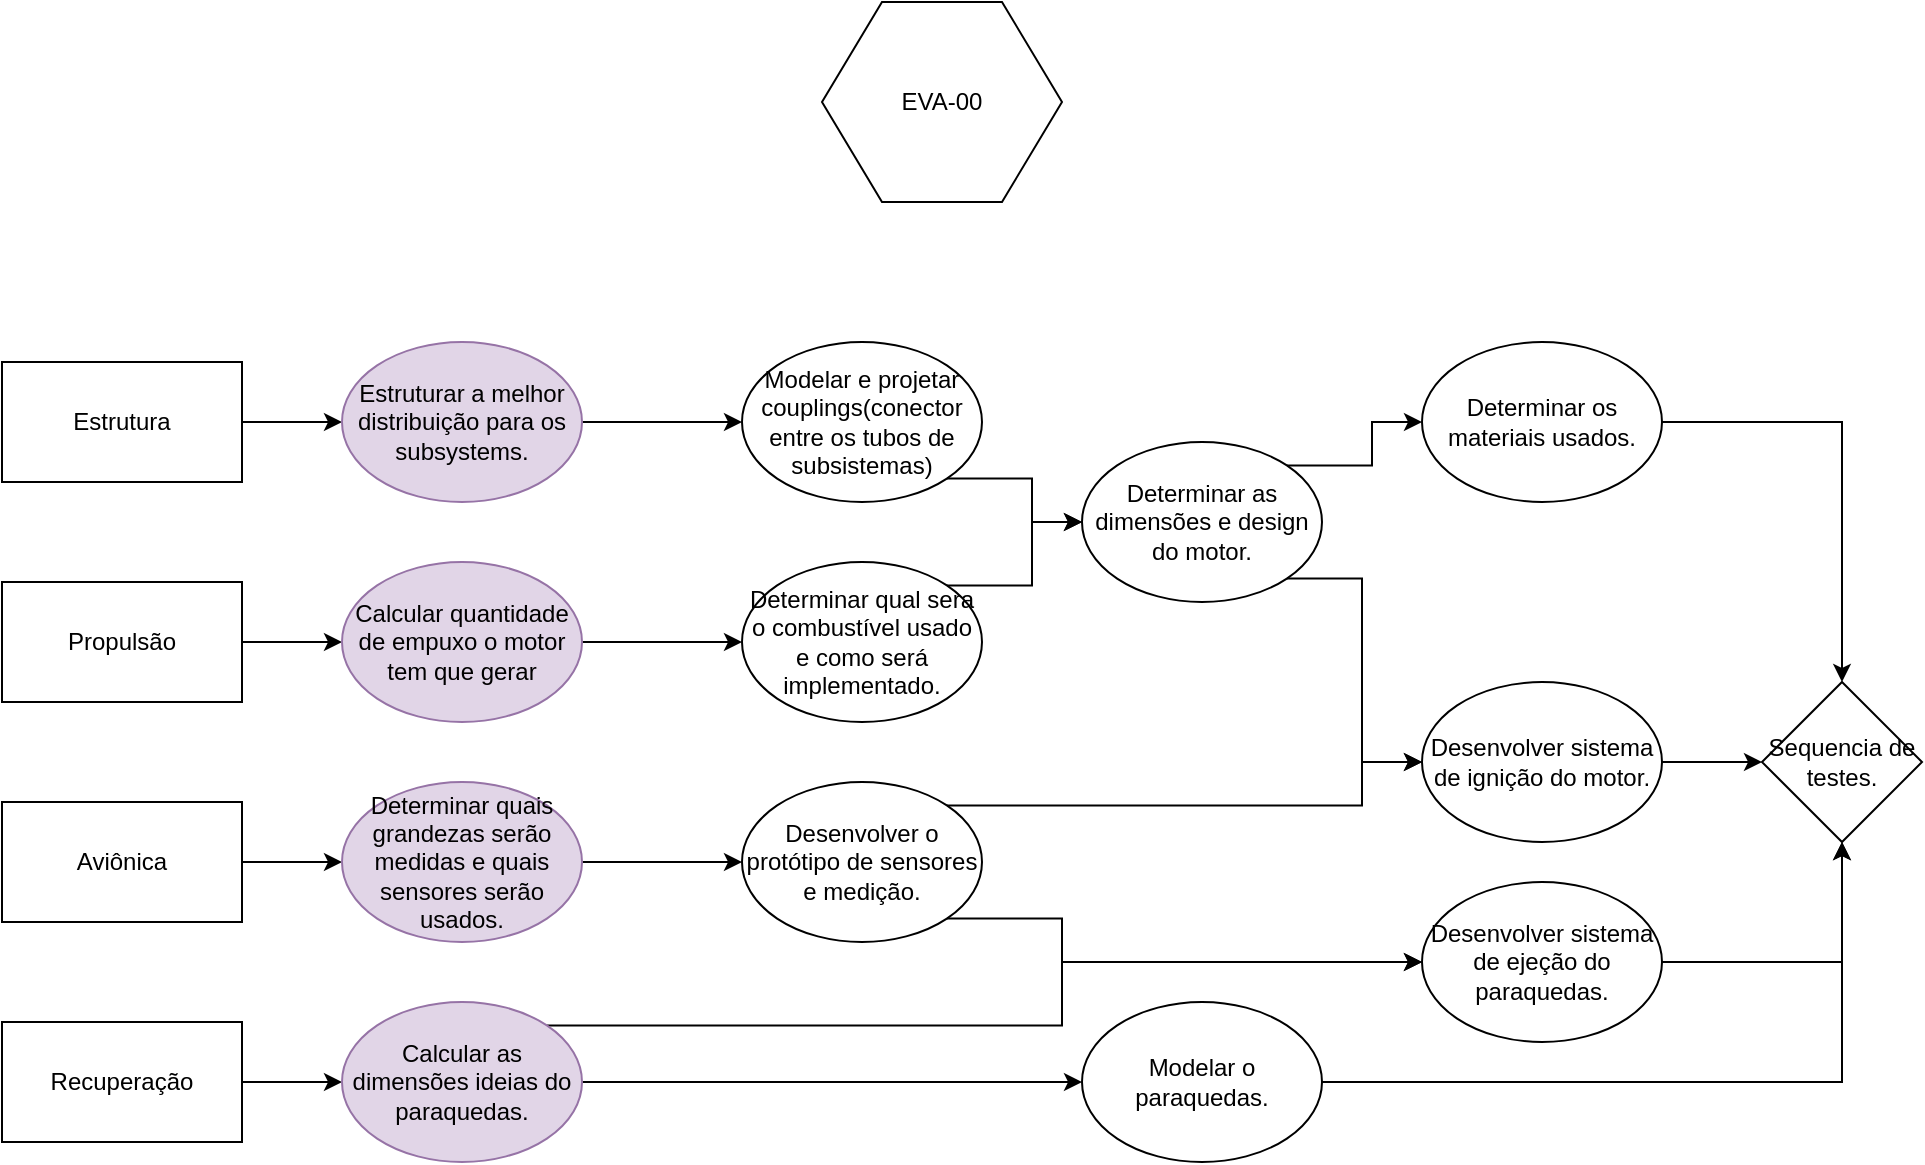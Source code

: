 <mxfile version="13.6.3" type="github">
  <diagram id="41guQlqh2v2WvfY6evQr" name="Page-1">
    <mxGraphModel dx="827" dy="483" grid="1" gridSize="10" guides="1" tooltips="1" connect="1" arrows="1" fold="1" page="1" pageScale="1" pageWidth="850" pageHeight="1100" math="0" shadow="0">
      <root>
        <mxCell id="0" />
        <mxCell id="1" parent="0" />
        <mxCell id="YylkgkOglykvxc9Hslgz-1" value="EVA-00" style="shape=hexagon;perimeter=hexagonPerimeter2;whiteSpace=wrap;html=1;fixedSize=1;size=30;" parent="1" vertex="1">
          <mxGeometry x="440" y="80" width="120" height="100" as="geometry" />
        </mxCell>
        <mxCell id="YylkgkOglykvxc9Hslgz-14" style="edgeStyle=orthogonalEdgeStyle;rounded=0;orthogonalLoop=1;jettySize=auto;html=1;exitX=1;exitY=0.5;exitDx=0;exitDy=0;entryX=0;entryY=0.5;entryDx=0;entryDy=0;" parent="1" source="YylkgkOglykvxc9Hslgz-2" target="YylkgkOglykvxc9Hslgz-13" edge="1">
          <mxGeometry relative="1" as="geometry" />
        </mxCell>
        <mxCell id="YylkgkOglykvxc9Hslgz-2" value="Propulsão" style="rounded=0;whiteSpace=wrap;html=1;" parent="1" vertex="1">
          <mxGeometry x="30" y="370" width="120" height="60" as="geometry" />
        </mxCell>
        <mxCell id="YylkgkOglykvxc9Hslgz-20" style="edgeStyle=orthogonalEdgeStyle;rounded=0;orthogonalLoop=1;jettySize=auto;html=1;exitX=1;exitY=0.5;exitDx=0;exitDy=0;entryX=0;entryY=0.5;entryDx=0;entryDy=0;" parent="1" source="YylkgkOglykvxc9Hslgz-3" target="YylkgkOglykvxc9Hslgz-19" edge="1">
          <mxGeometry relative="1" as="geometry" />
        </mxCell>
        <mxCell id="YylkgkOglykvxc9Hslgz-3" value="Estrutura" style="rounded=0;whiteSpace=wrap;html=1;" parent="1" vertex="1">
          <mxGeometry x="30" y="260" width="120" height="60" as="geometry" />
        </mxCell>
        <mxCell id="YylkgkOglykvxc9Hslgz-10" style="edgeStyle=orthogonalEdgeStyle;rounded=0;orthogonalLoop=1;jettySize=auto;html=1;entryX=0;entryY=0.5;entryDx=0;entryDy=0;" parent="1" source="YylkgkOglykvxc9Hslgz-4" target="YylkgkOglykvxc9Hslgz-7" edge="1">
          <mxGeometry relative="1" as="geometry" />
        </mxCell>
        <mxCell id="YylkgkOglykvxc9Hslgz-4" value="Aviônica" style="rounded=0;whiteSpace=wrap;html=1;" parent="1" vertex="1">
          <mxGeometry x="30" y="480" width="120" height="60" as="geometry" />
        </mxCell>
        <mxCell id="YylkgkOglykvxc9Hslgz-9" style="edgeStyle=orthogonalEdgeStyle;rounded=0;orthogonalLoop=1;jettySize=auto;html=1;exitX=1;exitY=0.5;exitDx=0;exitDy=0;entryX=0;entryY=0.5;entryDx=0;entryDy=0;" parent="1" source="YylkgkOglykvxc9Hslgz-5" target="YylkgkOglykvxc9Hslgz-6" edge="1">
          <mxGeometry relative="1" as="geometry" />
        </mxCell>
        <mxCell id="YylkgkOglykvxc9Hslgz-5" value="Recuperação" style="rounded=0;whiteSpace=wrap;html=1;" parent="1" vertex="1">
          <mxGeometry x="30" y="590" width="120" height="60" as="geometry" />
        </mxCell>
        <mxCell id="YylkgkOglykvxc9Hslgz-33" style="edgeStyle=orthogonalEdgeStyle;rounded=0;orthogonalLoop=1;jettySize=auto;html=1;exitX=1;exitY=0.5;exitDx=0;exitDy=0;entryX=0;entryY=0.5;entryDx=0;entryDy=0;" parent="1" source="YylkgkOglykvxc9Hslgz-6" target="YylkgkOglykvxc9Hslgz-32" edge="1">
          <mxGeometry relative="1" as="geometry" />
        </mxCell>
        <mxCell id="YylkgkOglykvxc9Hslgz-36" style="edgeStyle=orthogonalEdgeStyle;rounded=0;orthogonalLoop=1;jettySize=auto;html=1;exitX=1;exitY=0;exitDx=0;exitDy=0;entryX=0;entryY=0.5;entryDx=0;entryDy=0;" parent="1" source="YylkgkOglykvxc9Hslgz-6" target="YylkgkOglykvxc9Hslgz-8" edge="1">
          <mxGeometry relative="1" as="geometry">
            <Array as="points">
              <mxPoint x="560" y="592" />
              <mxPoint x="560" y="560" />
            </Array>
          </mxGeometry>
        </mxCell>
        <mxCell id="YylkgkOglykvxc9Hslgz-6" value="Calcular as dimensões ideias do paraquedas." style="ellipse;whiteSpace=wrap;html=1;fillColor=#e1d5e7;strokeColor=#9673a6;" parent="1" vertex="1">
          <mxGeometry x="200" y="580" width="120" height="80" as="geometry" />
        </mxCell>
        <mxCell id="rFm5PoCtBt1_bLLXT2XU-6" style="edgeStyle=orthogonalEdgeStyle;rounded=0;orthogonalLoop=1;jettySize=auto;html=1;exitX=1;exitY=0.5;exitDx=0;exitDy=0;entryX=0;entryY=0.5;entryDx=0;entryDy=0;" parent="1" source="YylkgkOglykvxc9Hslgz-7" target="rFm5PoCtBt1_bLLXT2XU-5" edge="1">
          <mxGeometry relative="1" as="geometry" />
        </mxCell>
        <mxCell id="YylkgkOglykvxc9Hslgz-7" value="Determinar quais grandezas serão medidas e quais sensores serão usados." style="ellipse;whiteSpace=wrap;html=1;fillColor=#e1d5e7;strokeColor=#9673a6;" parent="1" vertex="1">
          <mxGeometry x="200" y="470" width="120" height="80" as="geometry" />
        </mxCell>
        <mxCell id="YylkgkOglykvxc9Hslgz-30" style="edgeStyle=orthogonalEdgeStyle;rounded=0;orthogonalLoop=1;jettySize=auto;html=1;exitX=1;exitY=0.5;exitDx=0;exitDy=0;entryX=0.5;entryY=1;entryDx=0;entryDy=0;" parent="1" source="YylkgkOglykvxc9Hslgz-8" target="YylkgkOglykvxc9Hslgz-28" edge="1">
          <mxGeometry relative="1" as="geometry" />
        </mxCell>
        <mxCell id="YylkgkOglykvxc9Hslgz-8" value="Desenvolver sistema de ejeção do paraquedas." style="ellipse;whiteSpace=wrap;html=1;" parent="1" vertex="1">
          <mxGeometry x="740" y="520" width="120" height="80" as="geometry" />
        </mxCell>
        <mxCell id="YylkgkOglykvxc9Hslgz-16" style="edgeStyle=orthogonalEdgeStyle;rounded=0;orthogonalLoop=1;jettySize=auto;html=1;exitX=1;exitY=0.5;exitDx=0;exitDy=0;entryX=0;entryY=0.5;entryDx=0;entryDy=0;" parent="1" source="YylkgkOglykvxc9Hslgz-13" target="YylkgkOglykvxc9Hslgz-15" edge="1">
          <mxGeometry relative="1" as="geometry" />
        </mxCell>
        <mxCell id="YylkgkOglykvxc9Hslgz-13" value="Calcular quantidade de empuxo o motor tem que gerar" style="ellipse;whiteSpace=wrap;html=1;fillColor=#e1d5e7;strokeColor=#9673a6;" parent="1" vertex="1">
          <mxGeometry x="200" y="360" width="120" height="80" as="geometry" />
        </mxCell>
        <mxCell id="_NI3FDFZaoQsNDOGaaSM-3" style="edgeStyle=orthogonalEdgeStyle;rounded=0;orthogonalLoop=1;jettySize=auto;html=1;exitX=1;exitY=0;exitDx=0;exitDy=0;" parent="1" source="YylkgkOglykvxc9Hslgz-15" target="YylkgkOglykvxc9Hslgz-17" edge="1">
          <mxGeometry relative="1" as="geometry" />
        </mxCell>
        <mxCell id="YylkgkOglykvxc9Hslgz-15" value="Determinar qual sera o combustível usado e como será implementado." style="ellipse;whiteSpace=wrap;html=1;" parent="1" vertex="1">
          <mxGeometry x="400" y="360" width="120" height="80" as="geometry" />
        </mxCell>
        <mxCell id="rFm5PoCtBt1_bLLXT2XU-11" style="edgeStyle=orthogonalEdgeStyle;rounded=0;orthogonalLoop=1;jettySize=auto;html=1;exitX=1;exitY=1;exitDx=0;exitDy=0;" parent="1" source="YylkgkOglykvxc9Hslgz-17" target="YylkgkOglykvxc9Hslgz-24" edge="1">
          <mxGeometry relative="1" as="geometry">
            <Array as="points">
              <mxPoint x="710" y="368" />
              <mxPoint x="710" y="460" />
            </Array>
          </mxGeometry>
        </mxCell>
        <mxCell id="_NI3FDFZaoQsNDOGaaSM-5" style="edgeStyle=orthogonalEdgeStyle;rounded=0;orthogonalLoop=1;jettySize=auto;html=1;exitX=1;exitY=0;exitDx=0;exitDy=0;" parent="1" source="YylkgkOglykvxc9Hslgz-17" target="rFm5PoCtBt1_bLLXT2XU-2" edge="1">
          <mxGeometry relative="1" as="geometry" />
        </mxCell>
        <mxCell id="YylkgkOglykvxc9Hslgz-17" value="Determinar as dimensões e design do motor." style="ellipse;whiteSpace=wrap;html=1;" parent="1" vertex="1">
          <mxGeometry x="570" y="300" width="120" height="80" as="geometry" />
        </mxCell>
        <mxCell id="YylkgkOglykvxc9Hslgz-22" style="edgeStyle=orthogonalEdgeStyle;rounded=0;orthogonalLoop=1;jettySize=auto;html=1;exitX=1;exitY=0.5;exitDx=0;exitDy=0;entryX=0;entryY=0.5;entryDx=0;entryDy=0;" parent="1" source="YylkgkOglykvxc9Hslgz-19" target="YylkgkOglykvxc9Hslgz-21" edge="1">
          <mxGeometry relative="1" as="geometry" />
        </mxCell>
        <mxCell id="YylkgkOglykvxc9Hslgz-19" value="Estruturar a melhor distribuição para os subsystems." style="ellipse;whiteSpace=wrap;html=1;fillColor=#e1d5e7;strokeColor=#9673a6;" parent="1" vertex="1">
          <mxGeometry x="200" y="250" width="120" height="80" as="geometry" />
        </mxCell>
        <mxCell id="_NI3FDFZaoQsNDOGaaSM-4" style="edgeStyle=orthogonalEdgeStyle;rounded=0;orthogonalLoop=1;jettySize=auto;html=1;exitX=1;exitY=1;exitDx=0;exitDy=0;" parent="1" source="YylkgkOglykvxc9Hslgz-21" target="YylkgkOglykvxc9Hslgz-17" edge="1">
          <mxGeometry relative="1" as="geometry" />
        </mxCell>
        <mxCell id="YylkgkOglykvxc9Hslgz-21" value="Modelar e projetar couplings(conector entre os tubos de subsistemas)" style="ellipse;whiteSpace=wrap;html=1;" parent="1" vertex="1">
          <mxGeometry x="400" y="250" width="120" height="80" as="geometry" />
        </mxCell>
        <mxCell id="YylkgkOglykvxc9Hslgz-31" style="edgeStyle=orthogonalEdgeStyle;rounded=0;orthogonalLoop=1;jettySize=auto;html=1;exitX=1;exitY=0.5;exitDx=0;exitDy=0;entryX=0;entryY=0.5;entryDx=0;entryDy=0;" parent="1" source="YylkgkOglykvxc9Hslgz-24" target="YylkgkOglykvxc9Hslgz-28" edge="1">
          <mxGeometry relative="1" as="geometry" />
        </mxCell>
        <mxCell id="YylkgkOglykvxc9Hslgz-24" value="Desenvolver sistema de ignição do motor." style="ellipse;whiteSpace=wrap;html=1;" parent="1" vertex="1">
          <mxGeometry x="740" y="420" width="120" height="80" as="geometry" />
        </mxCell>
        <mxCell id="YylkgkOglykvxc9Hslgz-28" value="Sequencia de testes." style="rhombus;whiteSpace=wrap;html=1;" parent="1" vertex="1">
          <mxGeometry x="910" y="420" width="80" height="80" as="geometry" />
        </mxCell>
        <mxCell id="YylkgkOglykvxc9Hslgz-34" style="edgeStyle=orthogonalEdgeStyle;rounded=0;orthogonalLoop=1;jettySize=auto;html=1;exitX=1;exitY=0.5;exitDx=0;exitDy=0;entryX=0.5;entryY=1;entryDx=0;entryDy=0;" parent="1" source="YylkgkOglykvxc9Hslgz-32" target="YylkgkOglykvxc9Hslgz-28" edge="1">
          <mxGeometry relative="1" as="geometry" />
        </mxCell>
        <mxCell id="YylkgkOglykvxc9Hslgz-32" value="Modelar o paraquedas." style="ellipse;whiteSpace=wrap;html=1;" parent="1" vertex="1">
          <mxGeometry x="570" y="580" width="120" height="80" as="geometry" />
        </mxCell>
        <mxCell id="rFm5PoCtBt1_bLLXT2XU-4" style="edgeStyle=orthogonalEdgeStyle;rounded=0;orthogonalLoop=1;jettySize=auto;html=1;exitX=1;exitY=0.5;exitDx=0;exitDy=0;entryX=0.5;entryY=0;entryDx=0;entryDy=0;" parent="1" source="rFm5PoCtBt1_bLLXT2XU-2" target="YylkgkOglykvxc9Hslgz-28" edge="1">
          <mxGeometry relative="1" as="geometry" />
        </mxCell>
        <mxCell id="rFm5PoCtBt1_bLLXT2XU-2" value="Determinar os materiais usados." style="ellipse;whiteSpace=wrap;html=1;" parent="1" vertex="1">
          <mxGeometry x="740" y="250" width="120" height="80" as="geometry" />
        </mxCell>
        <mxCell id="rFm5PoCtBt1_bLLXT2XU-9" style="edgeStyle=orthogonalEdgeStyle;rounded=0;orthogonalLoop=1;jettySize=auto;html=1;exitX=1;exitY=0;exitDx=0;exitDy=0;" parent="1" source="rFm5PoCtBt1_bLLXT2XU-5" target="YylkgkOglykvxc9Hslgz-24" edge="1">
          <mxGeometry relative="1" as="geometry">
            <Array as="points">
              <mxPoint x="710" y="482" />
              <mxPoint x="710" y="460" />
            </Array>
          </mxGeometry>
        </mxCell>
        <mxCell id="rFm5PoCtBt1_bLLXT2XU-10" style="edgeStyle=orthogonalEdgeStyle;rounded=0;orthogonalLoop=1;jettySize=auto;html=1;exitX=1;exitY=1;exitDx=0;exitDy=0;" parent="1" source="rFm5PoCtBt1_bLLXT2XU-5" target="YylkgkOglykvxc9Hslgz-8" edge="1">
          <mxGeometry relative="1" as="geometry">
            <Array as="points">
              <mxPoint x="560" y="538" />
              <mxPoint x="560" y="560" />
            </Array>
          </mxGeometry>
        </mxCell>
        <mxCell id="rFm5PoCtBt1_bLLXT2XU-5" value="Desenvolver o protótipo de sensores e medição." style="ellipse;whiteSpace=wrap;html=1;" parent="1" vertex="1">
          <mxGeometry x="400" y="470" width="120" height="80" as="geometry" />
        </mxCell>
      </root>
    </mxGraphModel>
  </diagram>
</mxfile>
